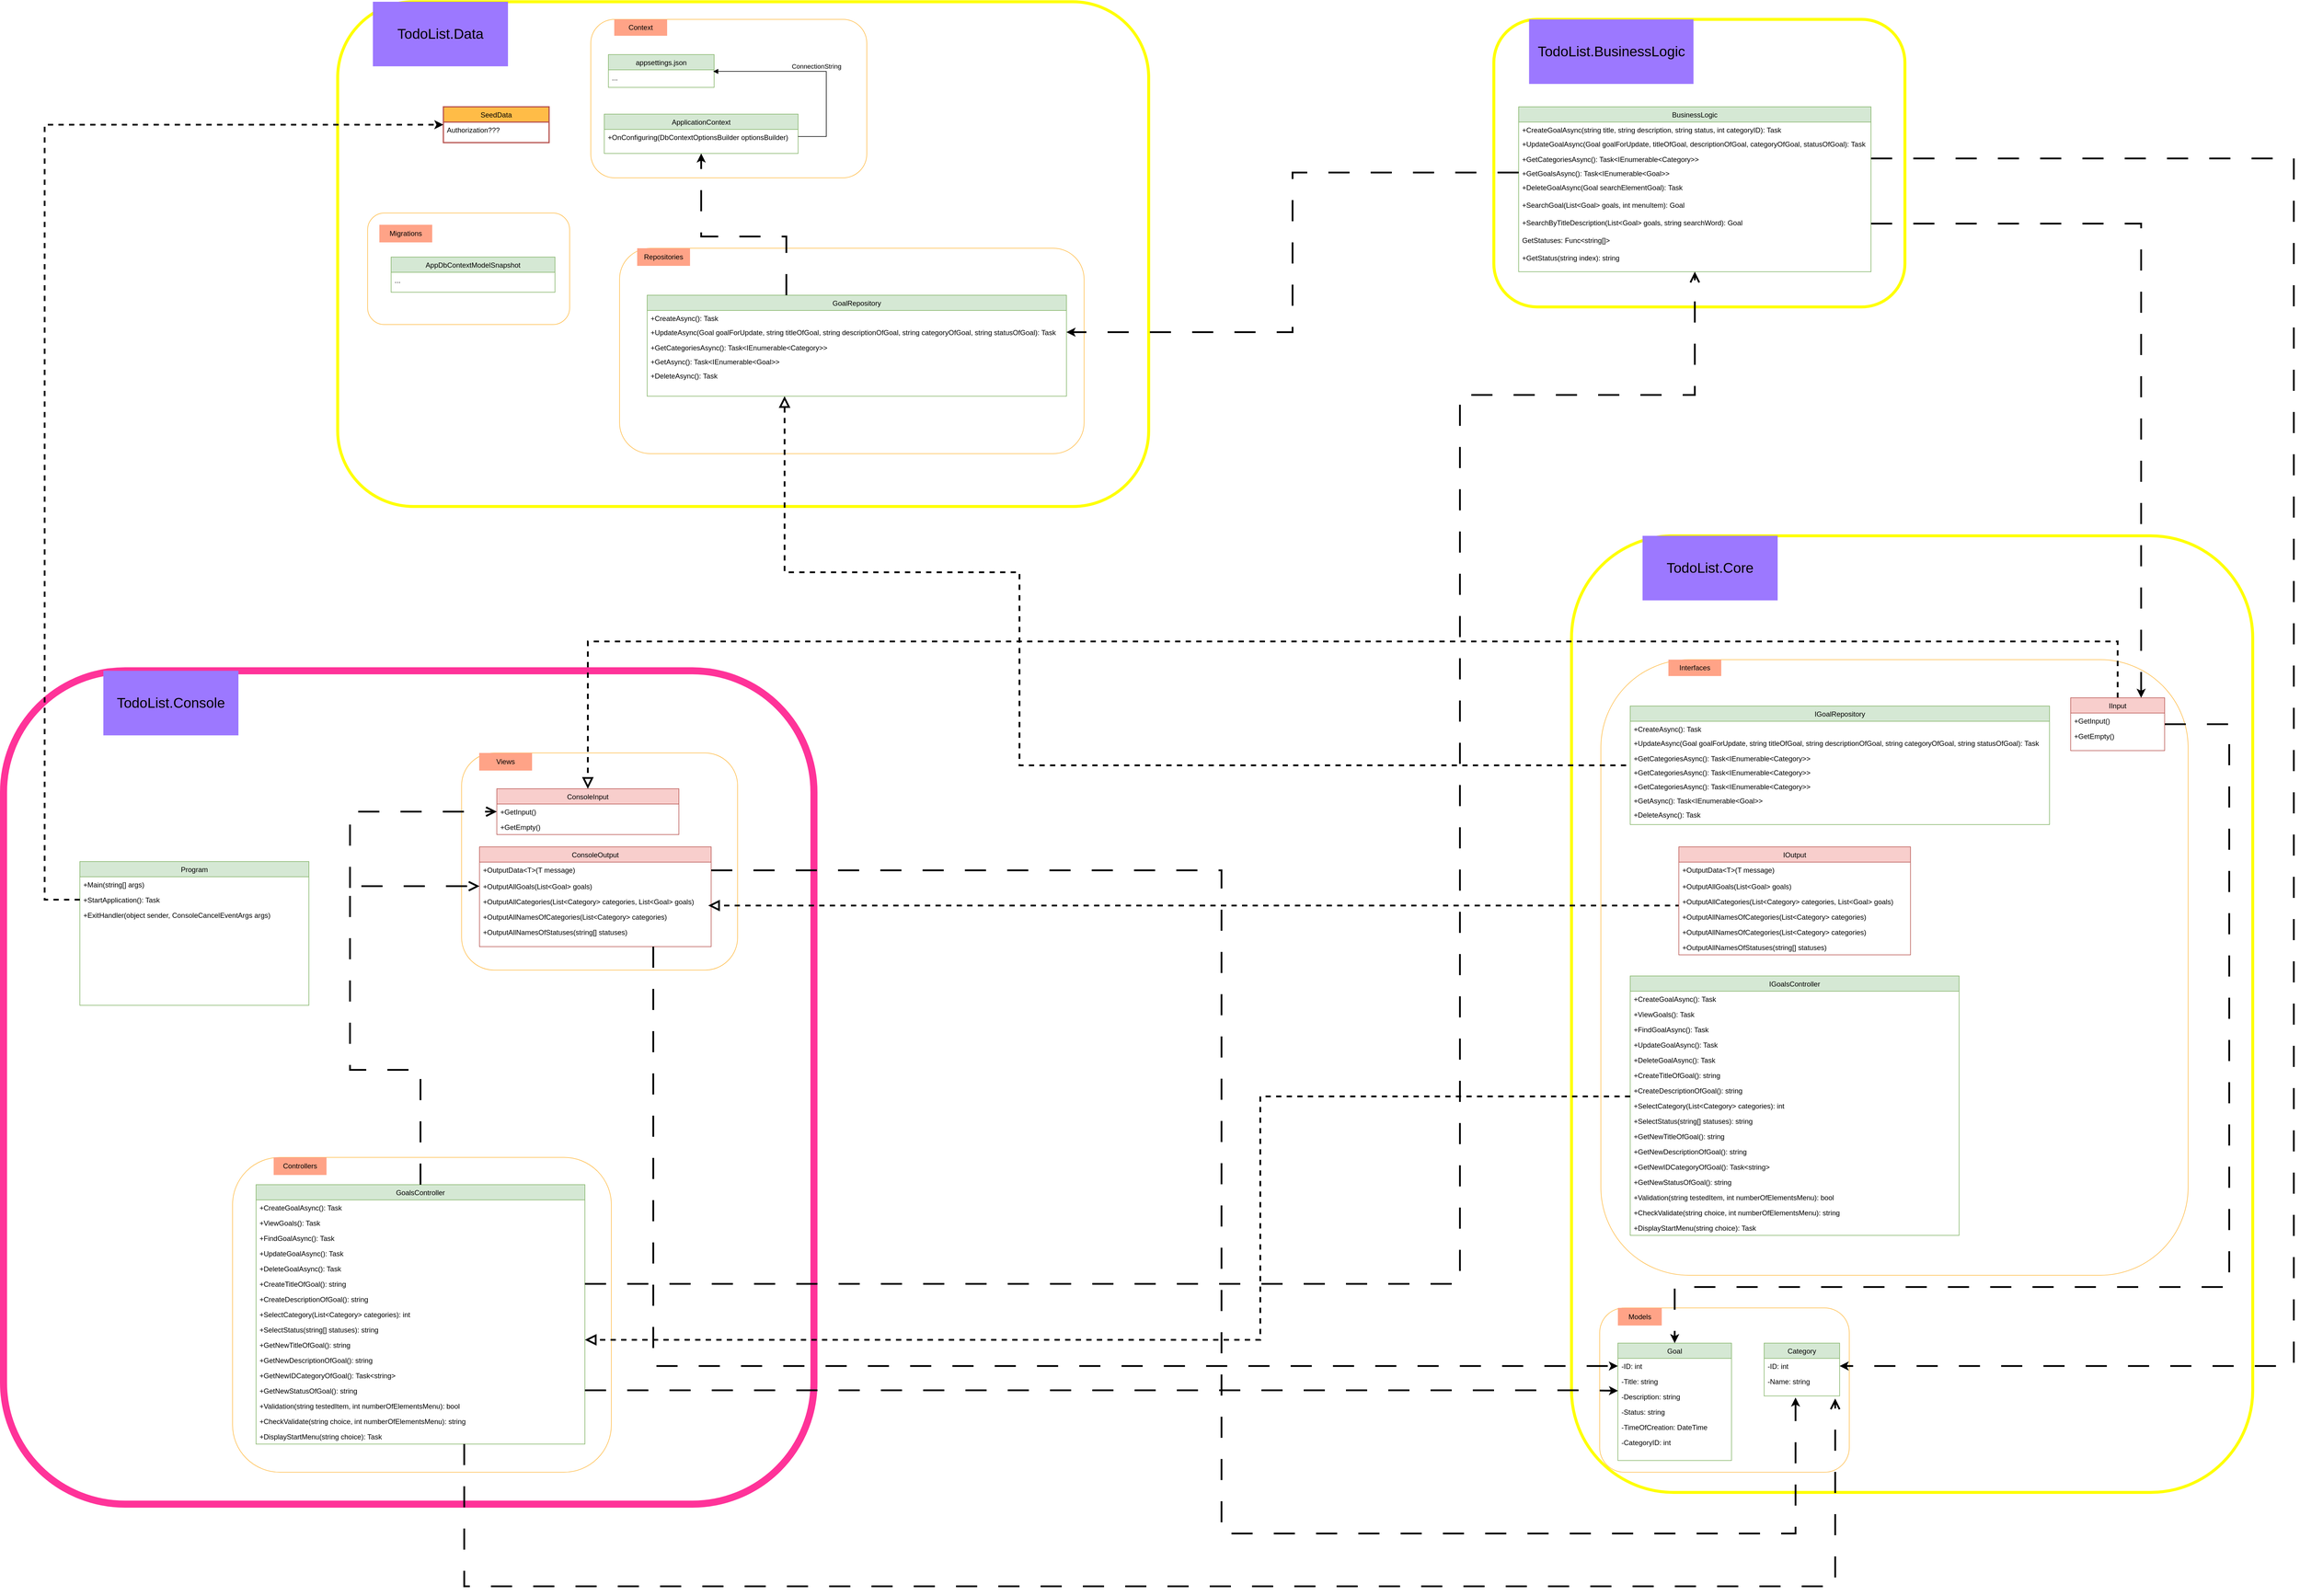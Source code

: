 <mxfile version="23.1.4" type="google">
  <diagram id="C5RBs43oDa-KdzZeNtuy" name="Page-1">
    <mxGraphModel grid="1" page="1" gridSize="10" guides="1" tooltips="1" connect="1" arrows="1" fold="1" pageScale="1" pageWidth="827" pageHeight="1169" math="0" shadow="0">
      <root>
        <mxCell id="WIyWlLk6GJQsqaUBKTNV-0" />
        <mxCell id="WIyWlLk6GJQsqaUBKTNV-1" parent="WIyWlLk6GJQsqaUBKTNV-0" />
        <mxCell id="hXQwiQcSUxJ3cFUF91DS-53" value="" style="rounded=1;whiteSpace=wrap;html=1;strokeColor=#FF3399;strokeWidth=12;" vertex="1" parent="WIyWlLk6GJQsqaUBKTNV-1">
          <mxGeometry x="-650" y="130" width="1380" height="1420" as="geometry" />
        </mxCell>
        <mxCell id="hXQwiQcSUxJ3cFUF91DS-29" value="" style="rounded=1;whiteSpace=wrap;html=1;strokeColor=#FFBC47;" vertex="1" parent="WIyWlLk6GJQsqaUBKTNV-1">
          <mxGeometry x="-260" y="959.11" width="645" height="536.5" as="geometry" />
        </mxCell>
        <mxCell id="hXQwiQcSUxJ3cFUF91DS-27" value="" style="rounded=1;whiteSpace=wrap;html=1;strokeColor=#FFBC47;" vertex="1" parent="WIyWlLk6GJQsqaUBKTNV-1">
          <mxGeometry x="130" y="270" width="470" height="370" as="geometry" />
        </mxCell>
        <mxCell id="zkfFHV4jXpPFQw0GAbJ--13" value="GoalsController" style="swimlane;fontStyle=0;align=center;verticalAlign=top;childLayout=stackLayout;horizontal=1;startSize=26;horizontalStack=0;resizeParent=1;resizeLast=0;collapsible=1;marginBottom=0;rounded=0;shadow=0;strokeWidth=1;fillColor=#d5e8d4;strokeColor=#82b366;" vertex="1" parent="WIyWlLk6GJQsqaUBKTNV-1">
          <mxGeometry x="-220" y="1005.61" width="560" height="442" as="geometry">
            <mxRectangle x="-20" y="490" width="170" height="26" as="alternateBounds" />
          </mxGeometry>
        </mxCell>
        <mxCell id="sct1uve1HJRuFLehZDOZ-80" value="+CreateGoalAsync(): Task" style="text;align=left;verticalAlign=top;spacingLeft=4;spacingRight=4;overflow=hidden;rotatable=0;points=[[0,0.5],[1,0.5]];portConstraint=eastwest;rounded=0;shadow=0;html=0;" vertex="1" parent="zkfFHV4jXpPFQw0GAbJ--13">
          <mxGeometry y="26" width="560" height="26" as="geometry" />
        </mxCell>
        <mxCell id="sct1uve1HJRuFLehZDOZ-81" value="+ViewGoals(): Task" style="text;align=left;verticalAlign=top;spacingLeft=4;spacingRight=4;overflow=hidden;rotatable=0;points=[[0,0.5],[1,0.5]];portConstraint=eastwest;rounded=0;shadow=0;html=0;" vertex="1" parent="zkfFHV4jXpPFQw0GAbJ--13">
          <mxGeometry y="52" width="560" height="26" as="geometry" />
        </mxCell>
        <mxCell id="sct1uve1HJRuFLehZDOZ-82" value="+FindGoalAsync(): Task" style="text;align=left;verticalAlign=top;spacingLeft=4;spacingRight=4;overflow=hidden;rotatable=0;points=[[0,0.5],[1,0.5]];portConstraint=eastwest;rounded=0;shadow=0;html=0;" vertex="1" parent="zkfFHV4jXpPFQw0GAbJ--13">
          <mxGeometry y="78" width="560" height="26" as="geometry" />
        </mxCell>
        <mxCell id="sct1uve1HJRuFLehZDOZ-83" value="+UpdateGoalAsync(): Task" style="text;align=left;verticalAlign=top;spacingLeft=4;spacingRight=4;overflow=hidden;rotatable=0;points=[[0,0.5],[1,0.5]];portConstraint=eastwest;rounded=0;shadow=0;html=0;" vertex="1" parent="zkfFHV4jXpPFQw0GAbJ--13">
          <mxGeometry y="104" width="560" height="26" as="geometry" />
        </mxCell>
        <mxCell id="sct1uve1HJRuFLehZDOZ-84" value="+DeleteGoalAsync(): Task" style="text;align=left;verticalAlign=top;spacingLeft=4;spacingRight=4;overflow=hidden;rotatable=0;points=[[0,0.5],[1,0.5]];portConstraint=eastwest;rounded=0;shadow=0;html=0;" vertex="1" parent="zkfFHV4jXpPFQw0GAbJ--13">
          <mxGeometry y="130" width="560" height="26" as="geometry" />
        </mxCell>
        <mxCell id="jbKwXzCT2rmH-Pa9VU5k-27" value="+CreateTitleOfGoal(): string" style="text;align=left;verticalAlign=top;spacingLeft=4;spacingRight=4;overflow=hidden;rotatable=0;points=[[0,0.5],[1,0.5]];portConstraint=eastwest;rounded=0;shadow=0;html=0;" vertex="1" parent="zkfFHV4jXpPFQw0GAbJ--13">
          <mxGeometry y="156" width="560" height="26" as="geometry" />
        </mxCell>
        <mxCell id="jbKwXzCT2rmH-Pa9VU5k-28" value="+CreateDescriptionOfGoal(): string&#xa;" style="text;align=left;verticalAlign=top;spacingLeft=4;spacingRight=4;overflow=hidden;rotatable=0;points=[[0,0.5],[1,0.5]];portConstraint=eastwest;rounded=0;shadow=0;html=0;" vertex="1" parent="zkfFHV4jXpPFQw0GAbJ--13">
          <mxGeometry y="182" width="560" height="26" as="geometry" />
        </mxCell>
        <mxCell id="jbKwXzCT2rmH-Pa9VU5k-29" value="+SelectCategory(List&lt;Category&gt; categories): int&#xa;" style="text;align=left;verticalAlign=top;spacingLeft=4;spacingRight=4;overflow=hidden;rotatable=0;points=[[0,0.5],[1,0.5]];portConstraint=eastwest;rounded=0;shadow=0;html=0;" vertex="1" parent="zkfFHV4jXpPFQw0GAbJ--13">
          <mxGeometry y="208" width="560" height="26" as="geometry" />
        </mxCell>
        <mxCell id="jbKwXzCT2rmH-Pa9VU5k-31" value="+SelectStatus(string[] statuses): string&#xa;" style="text;align=left;verticalAlign=top;spacingLeft=4;spacingRight=4;overflow=hidden;rotatable=0;points=[[0,0.5],[1,0.5]];portConstraint=eastwest;rounded=0;shadow=0;html=0;" vertex="1" parent="zkfFHV4jXpPFQw0GAbJ--13">
          <mxGeometry y="234" width="560" height="26" as="geometry" />
        </mxCell>
        <mxCell id="jbKwXzCT2rmH-Pa9VU5k-33" value="+GetNewTitleOfGoal(): string&#xa;" style="text;align=left;verticalAlign=top;spacingLeft=4;spacingRight=4;overflow=hidden;rotatable=0;points=[[0,0.5],[1,0.5]];portConstraint=eastwest;rounded=0;shadow=0;html=0;" vertex="1" parent="zkfFHV4jXpPFQw0GAbJ--13">
          <mxGeometry y="260" width="560" height="26" as="geometry" />
        </mxCell>
        <mxCell id="jbKwXzCT2rmH-Pa9VU5k-34" value="+GetNewDescriptionOfGoal(): string&#xa;" style="text;align=left;verticalAlign=top;spacingLeft=4;spacingRight=4;overflow=hidden;rotatable=0;points=[[0,0.5],[1,0.5]];portConstraint=eastwest;rounded=0;shadow=0;html=0;" vertex="1" parent="zkfFHV4jXpPFQw0GAbJ--13">
          <mxGeometry y="286" width="560" height="26" as="geometry" />
        </mxCell>
        <mxCell id="jbKwXzCT2rmH-Pa9VU5k-35" value="+GetNewIDCategoryOfGoal(): Task&lt;string&gt;&#xa;" style="text;align=left;verticalAlign=top;spacingLeft=4;spacingRight=4;overflow=hidden;rotatable=0;points=[[0,0.5],[1,0.5]];portConstraint=eastwest;rounded=0;shadow=0;html=0;" vertex="1" parent="zkfFHV4jXpPFQw0GAbJ--13">
          <mxGeometry y="312" width="560" height="26" as="geometry" />
        </mxCell>
        <mxCell id="jbKwXzCT2rmH-Pa9VU5k-36" value="+GetNewStatusOfGoal(): string&#xa;" style="text;align=left;verticalAlign=top;spacingLeft=4;spacingRight=4;overflow=hidden;rotatable=0;points=[[0,0.5],[1,0.5]];portConstraint=eastwest;rounded=0;shadow=0;html=0;" vertex="1" parent="zkfFHV4jXpPFQw0GAbJ--13">
          <mxGeometry y="338" width="560" height="26" as="geometry" />
        </mxCell>
        <mxCell id="sct1uve1HJRuFLehZDOZ-85" value="+Validation(string testedItem, int numberOfElementsMenu): bool&#xa;" style="text;align=left;verticalAlign=top;spacingLeft=4;spacingRight=4;overflow=hidden;rotatable=0;points=[[0,0.5],[1,0.5]];portConstraint=eastwest;rounded=0;shadow=0;html=0;" vertex="1" parent="zkfFHV4jXpPFQw0GAbJ--13">
          <mxGeometry y="364" width="560" height="26" as="geometry" />
        </mxCell>
        <mxCell id="jbKwXzCT2rmH-Pa9VU5k-38" value="+CheckValidate(string choice, int numberOfElementsMenu): string&#xa;" style="text;align=left;verticalAlign=top;spacingLeft=4;spacingRight=4;overflow=hidden;rotatable=0;points=[[0,0.5],[1,0.5]];portConstraint=eastwest;rounded=0;shadow=0;html=0;" vertex="1" parent="zkfFHV4jXpPFQw0GAbJ--13">
          <mxGeometry y="390" width="560" height="26" as="geometry" />
        </mxCell>
        <mxCell id="jbKwXzCT2rmH-Pa9VU5k-39" value="+DisplayStartMenu(string choice): Task&#xa;" style="text;align=left;verticalAlign=top;spacingLeft=4;spacingRight=4;overflow=hidden;rotatable=0;points=[[0,0.5],[1,0.5]];portConstraint=eastwest;rounded=0;shadow=0;html=0;" vertex="1" parent="zkfFHV4jXpPFQw0GAbJ--13">
          <mxGeometry y="416" width="560" height="26" as="geometry" />
        </mxCell>
        <mxCell id="hXQwiQcSUxJ3cFUF91DS-8" value="ConsoleOutput" style="swimlane;fontStyle=0;align=center;verticalAlign=top;childLayout=stackLayout;horizontal=1;startSize=26;horizontalStack=0;resizeParent=1;resizeLast=0;collapsible=1;marginBottom=0;rounded=0;shadow=0;strokeWidth=1;fillColor=#f8cecc;strokeColor=#b85450;" vertex="1" parent="WIyWlLk6GJQsqaUBKTNV-1">
          <mxGeometry x="160.5" y="430" width="394.5" height="170" as="geometry">
            <mxRectangle x="340" y="380" width="170" height="26" as="alternateBounds" />
          </mxGeometry>
        </mxCell>
        <mxCell id="hXQwiQcSUxJ3cFUF91DS-10" value="+OutputData&lt;T&gt;(T message)" style="text;align=left;verticalAlign=top;spacingLeft=4;spacingRight=4;overflow=hidden;rotatable=0;points=[[0,0.5],[1,0.5]];portConstraint=eastwest;rounded=0;shadow=0;html=0;" vertex="1" parent="hXQwiQcSUxJ3cFUF91DS-8">
          <mxGeometry y="26" width="394.5" height="28" as="geometry" />
        </mxCell>
        <mxCell id="hXQwiQcSUxJ3cFUF91DS-11" value="+OutputAllGoals(List&lt;Goal&gt; goals)" style="text;align=left;verticalAlign=top;spacingLeft=4;spacingRight=4;overflow=hidden;rotatable=0;points=[[0,0.5],[1,0.5]];portConstraint=eastwest;rounded=0;shadow=1;html=0;" vertex="1" parent="hXQwiQcSUxJ3cFUF91DS-8">
          <mxGeometry y="54" width="394.5" height="26" as="geometry" />
        </mxCell>
        <mxCell id="jbKwXzCT2rmH-Pa9VU5k-45" value="+OutputAllCategories(List&lt;Category&gt; categories, List&lt;Goal&gt; goals)" style="text;align=left;verticalAlign=top;spacingLeft=4;spacingRight=4;overflow=hidden;rotatable=0;points=[[0,0.5],[1,0.5]];portConstraint=eastwest;rounded=0;shadow=1;html=0;" vertex="1" parent="hXQwiQcSUxJ3cFUF91DS-8">
          <mxGeometry y="80" width="394.5" height="26" as="geometry" />
        </mxCell>
        <mxCell id="hXQwiQcSUxJ3cFUF91DS-118" value="+OutputAllNamesOfCategories(List&lt;Category&gt; categories)" style="text;align=left;verticalAlign=top;spacingLeft=4;spacingRight=4;overflow=hidden;rotatable=0;points=[[0,0.5],[1,0.5]];portConstraint=eastwest;rounded=0;shadow=1;html=0;" vertex="1" parent="hXQwiQcSUxJ3cFUF91DS-8">
          <mxGeometry y="106" width="394.5" height="26" as="geometry" />
        </mxCell>
        <mxCell id="jbKwXzCT2rmH-Pa9VU5k-52" value="+OutputAllNamesOfStatuses(string[] statuses)" style="text;align=left;verticalAlign=top;spacingLeft=4;spacingRight=4;overflow=hidden;rotatable=0;points=[[0,0.5],[1,0.5]];portConstraint=eastwest;rounded=0;shadow=1;html=0;" vertex="1" parent="hXQwiQcSUxJ3cFUF91DS-8">
          <mxGeometry y="132" width="394.5" height="26" as="geometry" />
        </mxCell>
        <mxCell id="hXQwiQcSUxJ3cFUF91DS-31" value="Controllers" style="text;html=1;strokeColor=none;fillColor=#FFA387;align=center;verticalAlign=middle;whiteSpace=wrap;rounded=0;" vertex="1" parent="WIyWlLk6GJQsqaUBKTNV-1">
          <mxGeometry x="-190" y="959.11" width="90" height="30" as="geometry" />
        </mxCell>
        <mxCell id="hXQwiQcSUxJ3cFUF91DS-32" value="Views" style="text;html=1;strokeColor=none;fillColor=#FFA387;align=center;verticalAlign=middle;whiteSpace=wrap;rounded=0;" vertex="1" parent="WIyWlLk6GJQsqaUBKTNV-1">
          <mxGeometry x="160" y="270" width="90" height="30" as="geometry" />
        </mxCell>
        <mxCell id="hXQwiQcSUxJ3cFUF91DS-40" value="" style="rounded=1;whiteSpace=wrap;html=1;strokeColor=#FFFF00;strokeWidth=5;" vertex="1" parent="WIyWlLk6GJQsqaUBKTNV-1">
          <mxGeometry x="-81" y="-1010" width="1381" height="860" as="geometry" />
        </mxCell>
        <mxCell id="hXQwiQcSUxJ3cFUF91DS-46" value="&lt;font style=&quot;font-size: 24px;&quot;&gt;TodoList.Data&lt;/font&gt;" style="text;html=1;strokeColor=none;fillColor=#9C78FF;align=center;verticalAlign=middle;whiteSpace=wrap;rounded=0;" vertex="1" parent="WIyWlLk6GJQsqaUBKTNV-1">
          <mxGeometry x="-21" y="-1010" width="230" height="110" as="geometry" />
        </mxCell>
        <mxCell id="hXQwiQcSUxJ3cFUF91DS-47" value="" style="rounded=1;whiteSpace=wrap;html=1;strokeColor=#FFBC47;" vertex="1" parent="WIyWlLk6GJQsqaUBKTNV-1">
          <mxGeometry x="-30" y="-650" width="344" height="190" as="geometry" />
        </mxCell>
        <mxCell id="hXQwiQcSUxJ3cFUF91DS-41" value="AppDbContextModelSnapshot" style="swimlane;fontStyle=0;align=center;verticalAlign=top;childLayout=stackLayout;horizontal=1;startSize=26;horizontalStack=0;resizeParent=1;resizeLast=0;collapsible=1;marginBottom=0;rounded=0;shadow=0;strokeWidth=1;fillColor=#d5e8d4;strokeColor=#82b366;" vertex="1" parent="WIyWlLk6GJQsqaUBKTNV-1">
          <mxGeometry x="10" y="-575" width="279" height="60" as="geometry">
            <mxRectangle x="71" y="825" width="160" height="26" as="alternateBounds" />
          </mxGeometry>
        </mxCell>
        <mxCell id="hXQwiQcSUxJ3cFUF91DS-42" value="..." style="text;align=left;verticalAlign=top;spacingLeft=4;spacingRight=4;overflow=hidden;rotatable=0;points=[[0,0.5],[1,0.5]];portConstraint=eastwest;" vertex="1" parent="hXQwiQcSUxJ3cFUF91DS-41">
          <mxGeometry y="26" width="279" height="26" as="geometry" />
        </mxCell>
        <mxCell id="hXQwiQcSUxJ3cFUF91DS-48" value="Migrations" style="text;html=1;strokeColor=none;fillColor=#FFA387;align=center;verticalAlign=middle;whiteSpace=wrap;rounded=0;" vertex="1" parent="WIyWlLk6GJQsqaUBKTNV-1">
          <mxGeometry x="-10" y="-630" width="90" height="30" as="geometry" />
        </mxCell>
        <mxCell id="hXQwiQcSUxJ3cFUF91DS-49" value="SeedData" style="swimlane;fontStyle=0;align=center;verticalAlign=top;childLayout=stackLayout;horizontal=1;startSize=26;horizontalStack=0;resizeParent=1;resizeLast=0;collapsible=1;marginBottom=0;rounded=0;shadow=0;strokeWidth=2;fillColor=#FFBC47;strokeColor=#b85450;gradientColor=none;" vertex="1" parent="WIyWlLk6GJQsqaUBKTNV-1">
          <mxGeometry x="99" y="-831" width="180" height="61" as="geometry">
            <mxRectangle x="340" y="380" width="170" height="26" as="alternateBounds" />
          </mxGeometry>
        </mxCell>
        <mxCell id="hXQwiQcSUxJ3cFUF91DS-50" value="Authorization???" style="text;align=left;verticalAlign=top;spacingLeft=4;spacingRight=4;overflow=hidden;rotatable=0;points=[[0,0.5],[1,0.5]];portConstraint=eastwest;rounded=0;shadow=0;html=0;" vertex="1" parent="hXQwiQcSUxJ3cFUF91DS-49">
          <mxGeometry y="26" width="180" height="26" as="geometry" />
        </mxCell>
        <mxCell id="hXQwiQcSUxJ3cFUF91DS-54" value="&lt;font style=&quot;font-size: 24px;&quot;&gt;TodoList.Console&lt;/font&gt;" style="text;html=1;strokeColor=none;fillColor=#9C78FF;align=center;verticalAlign=middle;whiteSpace=wrap;rounded=0;" vertex="1" parent="WIyWlLk6GJQsqaUBKTNV-1">
          <mxGeometry x="-480" y="130" width="230" height="110" as="geometry" />
        </mxCell>
        <mxCell id="hXQwiQcSUxJ3cFUF91DS-80" value="" style="rounded=1;whiteSpace=wrap;html=1;strokeColor=#FFFF00;arcSize=15;strokeWidth=5;" vertex="1" parent="WIyWlLk6GJQsqaUBKTNV-1">
          <mxGeometry x="2020" y="-100" width="1160" height="1630" as="geometry" />
        </mxCell>
        <mxCell id="hXQwiQcSUxJ3cFUF91DS-81" value="&lt;font style=&quot;font-size: 24px;&quot;&gt;TodoList.Core&lt;/font&gt;" style="text;html=1;strokeColor=none;fillColor=#9C78FF;align=center;verticalAlign=middle;whiteSpace=wrap;rounded=0;" vertex="1" parent="WIyWlLk6GJQsqaUBKTNV-1">
          <mxGeometry x="2141" y="-100" width="230" height="110" as="geometry" />
        </mxCell>
        <mxCell id="hXQwiQcSUxJ3cFUF91DS-91" value="" style="rounded=1;whiteSpace=wrap;html=1;strokeColor=#FFBC47;" vertex="1" parent="WIyWlLk6GJQsqaUBKTNV-1">
          <mxGeometry x="2070" y="111" width="1000" height="1049" as="geometry" />
        </mxCell>
        <mxCell id="hXQwiQcSUxJ3cFUF91DS-96" value="Interfaces" style="text;html=1;strokeColor=none;fillColor=#FFA387;align=center;verticalAlign=middle;whiteSpace=wrap;rounded=0;" vertex="1" parent="WIyWlLk6GJQsqaUBKTNV-1">
          <mxGeometry x="2185" y="111.0" width="90" height="27.931" as="geometry" />
        </mxCell>
        <mxCell id="HrX0P04udZwpQ9gfA-eF-7" value="ConsoleInput" style="swimlane;fontStyle=0;align=center;verticalAlign=top;childLayout=stackLayout;horizontal=1;startSize=26;horizontalStack=0;resizeParent=1;resizeLast=0;collapsible=1;marginBottom=0;rounded=0;shadow=0;strokeWidth=1;fillColor=#f8cecc;strokeColor=#b85450;" vertex="1" parent="WIyWlLk6GJQsqaUBKTNV-1">
          <mxGeometry x="190" y="331" width="310" height="78" as="geometry">
            <mxRectangle x="340" y="380" width="170" height="26" as="alternateBounds" />
          </mxGeometry>
        </mxCell>
        <mxCell id="HrX0P04udZwpQ9gfA-eF-8" value="+GetInput()" style="text;align=left;verticalAlign=top;spacingLeft=4;spacingRight=4;overflow=hidden;rotatable=0;points=[[0,0.5],[1,0.5]];portConstraint=eastwest;rounded=0;shadow=0;html=0;" vertex="1" parent="HrX0P04udZwpQ9gfA-eF-7">
          <mxGeometry y="26" width="310" height="26" as="geometry" />
        </mxCell>
        <mxCell id="jbKwXzCT2rmH-Pa9VU5k-44" value="+GetEmpty()" style="text;align=left;verticalAlign=top;spacingLeft=4;spacingRight=4;overflow=hidden;rotatable=0;points=[[0,0.5],[1,0.5]];portConstraint=eastwest;rounded=0;shadow=0;html=0;" vertex="1" parent="HrX0P04udZwpQ9gfA-eF-7">
          <mxGeometry y="52" width="310" height="26" as="geometry" />
        </mxCell>
        <mxCell id="K3aDrD4iJfILnuKF-hwt-98" value="" style="endArrow=block;dashed=1;endFill=0;endSize=12;html=1;rounded=0;edgeStyle=orthogonalEdgeStyle;strokeWidth=3;" edge="1" parent="WIyWlLk6GJQsqaUBKTNV-1">
          <mxGeometry width="160" relative="1" as="geometry">
            <mxPoint x="2200" y="530" as="sourcePoint" />
            <mxPoint x="550" y="530" as="targetPoint" />
            <Array as="points">
              <mxPoint x="2203" y="530" />
            </Array>
          </mxGeometry>
        </mxCell>
        <mxCell id="HrWGBTnFhJBNpGb0SPyx-3" value="" style="endArrow=open;endSize=12;dashed=1;html=1;rounded=0;entryX=0;entryY=0.5;entryDx=0;entryDy=0;edgeStyle=orthogonalEdgeStyle;strokeWidth=3;exitX=0.5;exitY=0;exitDx=0;exitDy=0;dashPattern=12 12;" edge="1" parent="WIyWlLk6GJQsqaUBKTNV-1" source="zkfFHV4jXpPFQw0GAbJ--13" target="hXQwiQcSUxJ3cFUF91DS-11">
          <mxGeometry width="160" relative="1" as="geometry">
            <mxPoint x="50" y="1056" as="sourcePoint" />
            <mxPoint x="140" y="860" as="targetPoint" />
            <Array as="points">
              <mxPoint x="60" y="810" />
              <mxPoint x="-60" y="810" />
              <mxPoint x="-60" y="497" />
            </Array>
          </mxGeometry>
        </mxCell>
        <mxCell id="HrWGBTnFhJBNpGb0SPyx-4" value="" style="endArrow=open;endSize=12;dashed=1;html=1;rounded=0;entryX=0;entryY=0.5;entryDx=0;entryDy=0;edgeStyle=orthogonalEdgeStyle;strokeWidth=3;dashPattern=12 12;" edge="1" parent="WIyWlLk6GJQsqaUBKTNV-1" target="HrX0P04udZwpQ9gfA-eF-8">
          <mxGeometry width="160" relative="1" as="geometry">
            <mxPoint x="-60" y="500" as="sourcePoint" />
            <mxPoint x="60" y="930" as="targetPoint" />
            <Array as="points">
              <mxPoint x="-60" y="370" />
            </Array>
          </mxGeometry>
        </mxCell>
        <mxCell id="HrWGBTnFhJBNpGb0SPyx-8" value="Program" style="swimlane;fontStyle=0;align=center;verticalAlign=top;childLayout=stackLayout;horizontal=1;startSize=26;horizontalStack=0;resizeParent=1;resizeLast=0;collapsible=1;marginBottom=0;rounded=0;shadow=0;strokeWidth=1;fillColor=#d5e8d4;strokeColor=#82b366;" vertex="1" parent="WIyWlLk6GJQsqaUBKTNV-1">
          <mxGeometry x="-520" y="455" width="390" height="245" as="geometry">
            <mxRectangle x="130" y="380" width="160" height="26" as="alternateBounds" />
          </mxGeometry>
        </mxCell>
        <mxCell id="HrWGBTnFhJBNpGb0SPyx-9" value="+Main(string[] args)" style="text;align=left;verticalAlign=top;spacingLeft=4;spacingRight=4;overflow=hidden;rotatable=0;points=[[0,0.5],[1,0.5]];portConstraint=eastwest;" vertex="1" parent="HrWGBTnFhJBNpGb0SPyx-8">
          <mxGeometry y="26" width="390" height="26" as="geometry" />
        </mxCell>
        <mxCell id="sct1uve1HJRuFLehZDOZ-113" value="+StartApplication(): Task" style="text;align=left;verticalAlign=top;spacingLeft=4;spacingRight=4;overflow=hidden;rotatable=0;points=[[0,0.5],[1,0.5]];portConstraint=eastwest;" vertex="1" parent="HrWGBTnFhJBNpGb0SPyx-8">
          <mxGeometry y="52" width="390" height="26" as="geometry" />
        </mxCell>
        <mxCell id="sct1uve1HJRuFLehZDOZ-114" value="+ExitHandler(object sender, ConsoleCancelEventArgs args)" style="text;align=left;verticalAlign=top;spacingLeft=4;spacingRight=4;overflow=hidden;rotatable=0;points=[[0,0.5],[1,0.5]];portConstraint=eastwest;" vertex="1" parent="HrWGBTnFhJBNpGb0SPyx-8">
          <mxGeometry y="78" width="390" height="26" as="geometry" />
        </mxCell>
        <mxCell id="HrWGBTnFhJBNpGb0SPyx-14" style="edgeStyle=orthogonalEdgeStyle;rounded=0;orthogonalLoop=1;jettySize=auto;html=1;exitX=0;exitY=0.5;exitDx=0;exitDy=0;entryX=0;entryY=0.5;entryDx=0;entryDy=0;strokeWidth=3;dashed=1;" edge="1" parent="WIyWlLk6GJQsqaUBKTNV-1" target="hXQwiQcSUxJ3cFUF91DS-49">
          <mxGeometry relative="1" as="geometry">
            <Array as="points">
              <mxPoint x="-580" y="-800" />
            </Array>
            <mxPoint x="-520" y="520" as="sourcePoint" />
          </mxGeometry>
        </mxCell>
        <mxCell id="HrWGBTnFhJBNpGb0SPyx-68" value="" style="rounded=1;whiteSpace=wrap;html=1;strokeColor=#FFBC47;" vertex="1" parent="WIyWlLk6GJQsqaUBKTNV-1">
          <mxGeometry x="399" y="-590" width="791" height="350" as="geometry" />
        </mxCell>
        <mxCell id="HrWGBTnFhJBNpGb0SPyx-69" value="Repositories" style="text;html=1;strokeColor=none;fillColor=#FFA387;align=center;verticalAlign=middle;whiteSpace=wrap;rounded=0;" vertex="1" parent="WIyWlLk6GJQsqaUBKTNV-1">
          <mxGeometry x="429" y="-590" width="90" height="30" as="geometry" />
        </mxCell>
        <mxCell id="sct1uve1HJRuFLehZDOZ-13" value="" style="rounded=1;whiteSpace=wrap;html=1;strokeColor=#FFFF00;strokeWidth=5;" vertex="1" parent="WIyWlLk6GJQsqaUBKTNV-1">
          <mxGeometry x="1887.73" y="-980" width="700" height="490" as="geometry" />
        </mxCell>
        <mxCell id="sct1uve1HJRuFLehZDOZ-14" value="&lt;font style=&quot;font-size: 24px;&quot;&gt;TodoList.BusinessLogic&lt;/font&gt;" style="text;html=1;strokeColor=none;fillColor=#9C78FF;align=center;verticalAlign=middle;whiteSpace=wrap;rounded=0;" vertex="1" parent="WIyWlLk6GJQsqaUBKTNV-1">
          <mxGeometry x="1947.73" y="-980" width="280" height="110" as="geometry" />
        </mxCell>
        <mxCell id="K3aDrD4iJfILnuKF-hwt-94" value="" style="endArrow=block;dashed=1;endFill=0;endSize=12;html=1;rounded=0;exitX=0;exitY=0.5;exitDx=0;exitDy=0;edgeStyle=orthogonalEdgeStyle;strokeWidth=3;" edge="1" parent="WIyWlLk6GJQsqaUBKTNV-1">
          <mxGeometry width="160" relative="1" as="geometry">
            <mxPoint x="2113" y="291.14" as="sourcePoint" />
            <mxPoint x="680" y="-337.86" as="targetPoint" />
            <Array as="points">
              <mxPoint x="1080" y="291.14" />
              <mxPoint x="1080" y="-37.86" />
              <mxPoint x="680" y="-37.86" />
            </Array>
          </mxGeometry>
        </mxCell>
        <mxCell id="sct1uve1HJRuFLehZDOZ-55" value="BusinessLogic" style="swimlane;fontStyle=0;align=center;verticalAlign=top;childLayout=stackLayout;horizontal=1;startSize=26;horizontalStack=0;resizeParent=1;resizeLast=0;collapsible=1;marginBottom=0;rounded=0;shadow=0;strokeWidth=1;fillColor=#d5e8d4;strokeColor=#82b366;" vertex="1" parent="WIyWlLk6GJQsqaUBKTNV-1">
          <mxGeometry x="1930" y="-831" width="600" height="281" as="geometry">
            <mxRectangle x="130" y="380" width="160" height="26" as="alternateBounds" />
          </mxGeometry>
        </mxCell>
        <mxCell id="sct1uve1HJRuFLehZDOZ-56" value="+CreateGoalAsync(string title, string description, string status, int categoryID): Task" style="text;align=left;verticalAlign=top;spacingLeft=4;spacingRight=4;overflow=hidden;rotatable=0;points=[[0,0.5],[1,0.5]];portConstraint=eastwest;" vertex="1" parent="sct1uve1HJRuFLehZDOZ-55">
          <mxGeometry y="26" width="600" height="24" as="geometry" />
        </mxCell>
        <mxCell id="sct1uve1HJRuFLehZDOZ-57" value="+UpdateGoalAsync(Goal goalForUpdate, titleOfGoal, descriptionOfGoal, categoryOfGoal, statusOfGoal): Task" style="text;align=left;verticalAlign=top;spacingLeft=4;spacingRight=4;overflow=hidden;rotatable=0;points=[[0,0.5],[1,0.5]];portConstraint=eastwest;rounded=0;shadow=0;html=0;" vertex="1" parent="sct1uve1HJRuFLehZDOZ-55">
          <mxGeometry y="50" width="600" height="26" as="geometry" />
        </mxCell>
        <mxCell id="sct1uve1HJRuFLehZDOZ-58" value="+GetCategoriesAsync(): Task&lt;IEnumerable&lt;Category&gt;&gt;" style="text;align=left;verticalAlign=top;spacingLeft=4;spacingRight=4;overflow=hidden;rotatable=0;points=[[0,0.5],[1,0.5]];portConstraint=eastwest;" vertex="1" parent="sct1uve1HJRuFLehZDOZ-55">
          <mxGeometry y="76" width="600" height="24" as="geometry" />
        </mxCell>
        <mxCell id="sct1uve1HJRuFLehZDOZ-59" value="+GetGoalsAsync(): Task&lt;IEnumerable&lt;Goal&gt;&gt;" style="text;align=left;verticalAlign=top;spacingLeft=4;spacingRight=4;overflow=hidden;rotatable=0;points=[[0,0.5],[1,0.5]];portConstraint=eastwest;" vertex="1" parent="sct1uve1HJRuFLehZDOZ-55">
          <mxGeometry y="100" width="600" height="24" as="geometry" />
        </mxCell>
        <mxCell id="sct1uve1HJRuFLehZDOZ-60" value="+DeleteGoalAsync(Goal searchElementGoal): Task" style="text;align=left;verticalAlign=top;spacingLeft=4;spacingRight=4;overflow=hidden;rotatable=0;points=[[0,0.5],[1,0.5]];portConstraint=eastwest;" vertex="1" parent="sct1uve1HJRuFLehZDOZ-55">
          <mxGeometry y="124" width="600" height="30" as="geometry" />
        </mxCell>
        <mxCell id="sct1uve1HJRuFLehZDOZ-103" value="+SearchGoal(List&lt;Goal&gt; goals, int menuItem): Goal" style="text;align=left;verticalAlign=top;spacingLeft=4;spacingRight=4;overflow=hidden;rotatable=0;points=[[0,0.5],[1,0.5]];portConstraint=eastwest;" vertex="1" parent="sct1uve1HJRuFLehZDOZ-55">
          <mxGeometry y="154" width="600" height="30" as="geometry" />
        </mxCell>
        <mxCell id="sct1uve1HJRuFLehZDOZ-104" value="+SearchByTitleDescription(List&lt;Goal&gt; goals, string searchWord): Goal" style="text;align=left;verticalAlign=top;spacingLeft=4;spacingRight=4;overflow=hidden;rotatable=0;points=[[0,0.5],[1,0.5]];portConstraint=eastwest;dashed=1;dashPattern=12 12;" vertex="1" parent="sct1uve1HJRuFLehZDOZ-55">
          <mxGeometry y="184" width="600" height="30" as="geometry" />
        </mxCell>
        <mxCell id="sct1uve1HJRuFLehZDOZ-105" value="GetStatuses: Func&lt;string[]&gt;" style="text;align=left;verticalAlign=top;spacingLeft=4;spacingRight=4;overflow=hidden;rotatable=0;points=[[0,0.5],[1,0.5]];portConstraint=eastwest;" vertex="1" parent="sct1uve1HJRuFLehZDOZ-55">
          <mxGeometry y="214" width="600" height="30" as="geometry" />
        </mxCell>
        <mxCell id="sct1uve1HJRuFLehZDOZ-106" value="+GetStatus(string index): string" style="text;align=left;verticalAlign=top;spacingLeft=4;spacingRight=4;overflow=hidden;rotatable=0;points=[[0,0.5],[1,0.5]];portConstraint=eastwest;" vertex="1" parent="sct1uve1HJRuFLehZDOZ-55">
          <mxGeometry y="244" width="600" height="30" as="geometry" />
        </mxCell>
        <mxCell id="sct1uve1HJRuFLehZDOZ-74" value="GoalRepository" style="swimlane;fontStyle=0;align=center;verticalAlign=top;childLayout=stackLayout;horizontal=1;startSize=26;horizontalStack=0;resizeParent=1;resizeLast=0;collapsible=1;marginBottom=0;rounded=0;shadow=0;strokeWidth=1;fillColor=#d5e8d4;strokeColor=#82b366;" vertex="1" parent="WIyWlLk6GJQsqaUBKTNV-1">
          <mxGeometry x="446" y="-510" width="714" height="172.14" as="geometry">
            <mxRectangle x="130" y="380" width="160" height="26" as="alternateBounds" />
          </mxGeometry>
        </mxCell>
        <mxCell id="sct1uve1HJRuFLehZDOZ-75" value="+CreateAsync(): Task" style="text;align=left;verticalAlign=top;spacingLeft=4;spacingRight=4;overflow=hidden;rotatable=0;points=[[0,0.5],[1,0.5]];portConstraint=eastwest;" vertex="1" parent="sct1uve1HJRuFLehZDOZ-74">
          <mxGeometry y="26" width="714" height="24" as="geometry" />
        </mxCell>
        <mxCell id="sct1uve1HJRuFLehZDOZ-76" value="+UpdateAsync(Goal goalForUpdate, string titleOfGoal, string descriptionOfGoal, string categoryOfGoal, string statusOfGoal): Task" style="text;align=left;verticalAlign=top;spacingLeft=4;spacingRight=4;overflow=hidden;rotatable=0;points=[[0,0.5],[1,0.5]];portConstraint=eastwest;rounded=0;shadow=0;html=0;" vertex="1" parent="sct1uve1HJRuFLehZDOZ-74">
          <mxGeometry y="50" width="714" height="26" as="geometry" />
        </mxCell>
        <mxCell id="sct1uve1HJRuFLehZDOZ-77" value="+GetCategoriesAsync(): Task&lt;IEnumerable&lt;Category&gt;&gt;" style="text;align=left;verticalAlign=top;spacingLeft=4;spacingRight=4;overflow=hidden;rotatable=0;points=[[0,0.5],[1,0.5]];portConstraint=eastwest;" vertex="1" parent="sct1uve1HJRuFLehZDOZ-74">
          <mxGeometry y="76" width="714" height="24" as="geometry" />
        </mxCell>
        <mxCell id="sct1uve1HJRuFLehZDOZ-78" value="+GetAsync(): Task&lt;IEnumerable&lt;Goal&gt;&gt;" style="text;align=left;verticalAlign=top;spacingLeft=4;spacingRight=4;overflow=hidden;rotatable=0;points=[[0,0.5],[1,0.5]];portConstraint=eastwest;" vertex="1" parent="sct1uve1HJRuFLehZDOZ-74">
          <mxGeometry y="100" width="714" height="24" as="geometry" />
        </mxCell>
        <mxCell id="sct1uve1HJRuFLehZDOZ-79" value="+DeleteAsync(): Task" style="text;align=left;verticalAlign=top;spacingLeft=4;spacingRight=4;overflow=hidden;rotatable=0;points=[[0,0.5],[1,0.5]];portConstraint=eastwest;" vertex="1" parent="sct1uve1HJRuFLehZDOZ-74">
          <mxGeometry y="124" width="714" height="30" as="geometry" />
        </mxCell>
        <mxCell id="sct1uve1HJRuFLehZDOZ-86" value="IGoalsController" style="swimlane;fontStyle=0;align=center;verticalAlign=top;childLayout=stackLayout;horizontal=1;startSize=26;horizontalStack=0;resizeParent=1;resizeLast=0;collapsible=1;marginBottom=0;rounded=0;shadow=0;strokeWidth=1;fillColor=#d5e8d4;strokeColor=#82b366;" vertex="1" parent="WIyWlLk6GJQsqaUBKTNV-1">
          <mxGeometry x="2120" y="650" width="560" height="442" as="geometry">
            <mxRectangle x="-20" y="490" width="170" height="26" as="alternateBounds" />
          </mxGeometry>
        </mxCell>
        <mxCell id="sct1uve1HJRuFLehZDOZ-87" value="+CreateGoalAsync(): Task" style="text;align=left;verticalAlign=top;spacingLeft=4;spacingRight=4;overflow=hidden;rotatable=0;points=[[0,0.5],[1,0.5]];portConstraint=eastwest;rounded=0;shadow=0;html=0;" vertex="1" parent="sct1uve1HJRuFLehZDOZ-86">
          <mxGeometry y="26" width="560" height="26" as="geometry" />
        </mxCell>
        <mxCell id="sct1uve1HJRuFLehZDOZ-88" value="+ViewGoals(): Task" style="text;align=left;verticalAlign=top;spacingLeft=4;spacingRight=4;overflow=hidden;rotatable=0;points=[[0,0.5],[1,0.5]];portConstraint=eastwest;rounded=0;shadow=0;html=0;" vertex="1" parent="sct1uve1HJRuFLehZDOZ-86">
          <mxGeometry y="52" width="560" height="26" as="geometry" />
        </mxCell>
        <mxCell id="sct1uve1HJRuFLehZDOZ-89" value="+FindGoalAsync(): Task" style="text;align=left;verticalAlign=top;spacingLeft=4;spacingRight=4;overflow=hidden;rotatable=0;points=[[0,0.5],[1,0.5]];portConstraint=eastwest;rounded=0;shadow=0;html=0;" vertex="1" parent="sct1uve1HJRuFLehZDOZ-86">
          <mxGeometry y="78" width="560" height="26" as="geometry" />
        </mxCell>
        <mxCell id="sct1uve1HJRuFLehZDOZ-90" value="+UpdateGoalAsync(): Task" style="text;align=left;verticalAlign=top;spacingLeft=4;spacingRight=4;overflow=hidden;rotatable=0;points=[[0,0.5],[1,0.5]];portConstraint=eastwest;rounded=0;shadow=0;html=0;" vertex="1" parent="sct1uve1HJRuFLehZDOZ-86">
          <mxGeometry y="104" width="560" height="26" as="geometry" />
        </mxCell>
        <mxCell id="sct1uve1HJRuFLehZDOZ-91" value="+DeleteGoalAsync(): Task" style="text;align=left;verticalAlign=top;spacingLeft=4;spacingRight=4;overflow=hidden;rotatable=0;points=[[0,0.5],[1,0.5]];portConstraint=eastwest;rounded=0;shadow=0;html=0;" vertex="1" parent="sct1uve1HJRuFLehZDOZ-86">
          <mxGeometry y="130" width="560" height="26" as="geometry" />
        </mxCell>
        <mxCell id="sct1uve1HJRuFLehZDOZ-92" value="+CreateTitleOfGoal(): string" style="text;align=left;verticalAlign=top;spacingLeft=4;spacingRight=4;overflow=hidden;rotatable=0;points=[[0,0.5],[1,0.5]];portConstraint=eastwest;rounded=0;shadow=0;html=0;" vertex="1" parent="sct1uve1HJRuFLehZDOZ-86">
          <mxGeometry y="156" width="560" height="26" as="geometry" />
        </mxCell>
        <mxCell id="sct1uve1HJRuFLehZDOZ-93" value="+CreateDescriptionOfGoal(): string&#xa;" style="text;align=left;verticalAlign=top;spacingLeft=4;spacingRight=4;overflow=hidden;rotatable=0;points=[[0,0.5],[1,0.5]];portConstraint=eastwest;rounded=0;shadow=0;html=0;" vertex="1" parent="sct1uve1HJRuFLehZDOZ-86">
          <mxGeometry y="182" width="560" height="26" as="geometry" />
        </mxCell>
        <mxCell id="sct1uve1HJRuFLehZDOZ-94" value="+SelectCategory(List&lt;Category&gt; categories): int&#xa;" style="text;align=left;verticalAlign=top;spacingLeft=4;spacingRight=4;overflow=hidden;rotatable=0;points=[[0,0.5],[1,0.5]];portConstraint=eastwest;rounded=0;shadow=0;html=0;" vertex="1" parent="sct1uve1HJRuFLehZDOZ-86">
          <mxGeometry y="208" width="560" height="26" as="geometry" />
        </mxCell>
        <mxCell id="sct1uve1HJRuFLehZDOZ-95" value="+SelectStatus(string[] statuses): string&#xa;" style="text;align=left;verticalAlign=top;spacingLeft=4;spacingRight=4;overflow=hidden;rotatable=0;points=[[0,0.5],[1,0.5]];portConstraint=eastwest;rounded=0;shadow=0;html=0;" vertex="1" parent="sct1uve1HJRuFLehZDOZ-86">
          <mxGeometry y="234" width="560" height="26" as="geometry" />
        </mxCell>
        <mxCell id="sct1uve1HJRuFLehZDOZ-96" value="+GetNewTitleOfGoal(): string&#xa;" style="text;align=left;verticalAlign=top;spacingLeft=4;spacingRight=4;overflow=hidden;rotatable=0;points=[[0,0.5],[1,0.5]];portConstraint=eastwest;rounded=0;shadow=0;html=0;" vertex="1" parent="sct1uve1HJRuFLehZDOZ-86">
          <mxGeometry y="260" width="560" height="26" as="geometry" />
        </mxCell>
        <mxCell id="sct1uve1HJRuFLehZDOZ-97" value="+GetNewDescriptionOfGoal(): string&#xa;" style="text;align=left;verticalAlign=top;spacingLeft=4;spacingRight=4;overflow=hidden;rotatable=0;points=[[0,0.5],[1,0.5]];portConstraint=eastwest;rounded=0;shadow=0;html=0;" vertex="1" parent="sct1uve1HJRuFLehZDOZ-86">
          <mxGeometry y="286" width="560" height="26" as="geometry" />
        </mxCell>
        <mxCell id="sct1uve1HJRuFLehZDOZ-98" value="+GetNewIDCategoryOfGoal(): Task&lt;string&gt;&#xa;" style="text;align=left;verticalAlign=top;spacingLeft=4;spacingRight=4;overflow=hidden;rotatable=0;points=[[0,0.5],[1,0.5]];portConstraint=eastwest;rounded=0;shadow=0;html=0;" vertex="1" parent="sct1uve1HJRuFLehZDOZ-86">
          <mxGeometry y="312" width="560" height="26" as="geometry" />
        </mxCell>
        <mxCell id="sct1uve1HJRuFLehZDOZ-99" value="+GetNewStatusOfGoal(): string&#xa;" style="text;align=left;verticalAlign=top;spacingLeft=4;spacingRight=4;overflow=hidden;rotatable=0;points=[[0,0.5],[1,0.5]];portConstraint=eastwest;rounded=0;shadow=0;html=0;" vertex="1" parent="sct1uve1HJRuFLehZDOZ-86">
          <mxGeometry y="338" width="560" height="26" as="geometry" />
        </mxCell>
        <mxCell id="sct1uve1HJRuFLehZDOZ-100" value="+Validation(string testedItem, int numberOfElementsMenu): bool&#xa;" style="text;align=left;verticalAlign=top;spacingLeft=4;spacingRight=4;overflow=hidden;rotatable=0;points=[[0,0.5],[1,0.5]];portConstraint=eastwest;rounded=0;shadow=0;html=0;" vertex="1" parent="sct1uve1HJRuFLehZDOZ-86">
          <mxGeometry y="364" width="560" height="26" as="geometry" />
        </mxCell>
        <mxCell id="sct1uve1HJRuFLehZDOZ-101" value="+CheckValidate(string choice, int numberOfElementsMenu): string&#xa;" style="text;align=left;verticalAlign=top;spacingLeft=4;spacingRight=4;overflow=hidden;rotatable=0;points=[[0,0.5],[1,0.5]];portConstraint=eastwest;rounded=0;shadow=0;html=0;" vertex="1" parent="sct1uve1HJRuFLehZDOZ-86">
          <mxGeometry y="390" width="560" height="26" as="geometry" />
        </mxCell>
        <mxCell id="sct1uve1HJRuFLehZDOZ-102" value="+DisplayStartMenu(string choice): Task&#xa;" style="text;align=left;verticalAlign=top;spacingLeft=4;spacingRight=4;overflow=hidden;rotatable=0;points=[[0,0.5],[1,0.5]];portConstraint=eastwest;rounded=0;shadow=0;html=0;" vertex="1" parent="sct1uve1HJRuFLehZDOZ-86">
          <mxGeometry y="416" width="560" height="26" as="geometry" />
        </mxCell>
        <mxCell id="sct1uve1HJRuFLehZDOZ-116" value="" style="group" connectable="0" vertex="1" parent="WIyWlLk6GJQsqaUBKTNV-1">
          <mxGeometry x="2068" y="1215.61" width="425" height="280" as="geometry" />
        </mxCell>
        <mxCell id="sct1uve1HJRuFLehZDOZ-34" value="" style="rounded=1;whiteSpace=wrap;html=1;strokeColor=#FFBC47;" vertex="1" parent="sct1uve1HJRuFLehZDOZ-116">
          <mxGeometry width="425" height="280" as="geometry" />
        </mxCell>
        <mxCell id="sct1uve1HJRuFLehZDOZ-35" value="Models" style="text;html=1;strokeColor=none;fillColor=#FFA387;align=center;verticalAlign=middle;whiteSpace=wrap;rounded=0;" vertex="1" parent="sct1uve1HJRuFLehZDOZ-116">
          <mxGeometry x="31.002" width="74.659" height="30" as="geometry" />
        </mxCell>
        <mxCell id="sct1uve1HJRuFLehZDOZ-36" value="Goal" style="swimlane;fontStyle=0;align=center;verticalAlign=top;childLayout=stackLayout;horizontal=1;startSize=26;horizontalStack=0;resizeParent=1;resizeLast=0;collapsible=1;marginBottom=0;rounded=0;shadow=0;strokeWidth=1;fillColor=#d5e8d4;strokeColor=#82b366;" vertex="1" parent="sct1uve1HJRuFLehZDOZ-116">
          <mxGeometry x="31" y="60" width="193.46" height="200" as="geometry">
            <mxRectangle x="230" y="140" width="160" height="26" as="alternateBounds" />
          </mxGeometry>
        </mxCell>
        <mxCell id="sct1uve1HJRuFLehZDOZ-37" value="-ID: int" style="text;align=left;verticalAlign=top;spacingLeft=4;spacingRight=4;overflow=hidden;rotatable=0;points=[[0,0.5],[1,0.5]];portConstraint=eastwest;" vertex="1" parent="sct1uve1HJRuFLehZDOZ-36">
          <mxGeometry y="26" width="193.46" height="26" as="geometry" />
        </mxCell>
        <mxCell id="sct1uve1HJRuFLehZDOZ-38" value="-Title: string" style="text;align=left;verticalAlign=top;spacingLeft=4;spacingRight=4;overflow=hidden;rotatable=0;points=[[0,0.5],[1,0.5]];portConstraint=eastwest;" vertex="1" parent="sct1uve1HJRuFLehZDOZ-36">
          <mxGeometry y="52" width="193.46" height="26" as="geometry" />
        </mxCell>
        <mxCell id="sct1uve1HJRuFLehZDOZ-39" value="-Description: string" style="text;align=left;verticalAlign=top;spacingLeft=4;spacingRight=4;overflow=hidden;rotatable=0;points=[[0,0.5],[1,0.5]];portConstraint=eastwest;rounded=0;shadow=0;html=0;" vertex="1" parent="sct1uve1HJRuFLehZDOZ-36">
          <mxGeometry y="78" width="193.46" height="26" as="geometry" />
        </mxCell>
        <mxCell id="sct1uve1HJRuFLehZDOZ-40" value="-Status: string" style="text;align=left;verticalAlign=top;spacingLeft=4;spacingRight=4;overflow=hidden;rotatable=0;points=[[0,0.5],[1,0.5]];portConstraint=eastwest;rounded=0;shadow=0;html=0;" vertex="1" parent="sct1uve1HJRuFLehZDOZ-36">
          <mxGeometry y="104" width="193.46" height="26" as="geometry" />
        </mxCell>
        <mxCell id="sct1uve1HJRuFLehZDOZ-41" value="-TimeOfCreation: DateTime" style="text;align=left;verticalAlign=top;spacingLeft=4;spacingRight=4;overflow=hidden;rotatable=0;points=[[0,0.5],[1,0.5]];portConstraint=eastwest;" vertex="1" parent="sct1uve1HJRuFLehZDOZ-36">
          <mxGeometry y="130" width="193.46" height="26" as="geometry" />
        </mxCell>
        <mxCell id="sct1uve1HJRuFLehZDOZ-42" value="-CategoryID: int" style="text;align=left;verticalAlign=top;spacingLeft=4;spacingRight=4;overflow=hidden;rotatable=0;points=[[0,0.5],[1,0.5]];portConstraint=eastwest;" vertex="1" parent="sct1uve1HJRuFLehZDOZ-36">
          <mxGeometry y="156" width="193.46" height="30" as="geometry" />
        </mxCell>
        <mxCell id="sct1uve1HJRuFLehZDOZ-43" value="Category" style="swimlane;fontStyle=0;align=center;verticalAlign=top;childLayout=stackLayout;horizontal=1;startSize=26;horizontalStack=0;resizeParent=1;resizeLast=0;collapsible=1;marginBottom=0;rounded=0;shadow=0;strokeWidth=1;fillColor=#d5e8d4;strokeColor=#82b366;" vertex="1" parent="sct1uve1HJRuFLehZDOZ-116">
          <mxGeometry x="280" y="60" width="128.58" height="90" as="geometry">
            <mxRectangle x="550" y="140" width="160" height="26" as="alternateBounds" />
          </mxGeometry>
        </mxCell>
        <mxCell id="sct1uve1HJRuFLehZDOZ-44" value="-ID: int" style="text;align=left;verticalAlign=top;spacingLeft=4;spacingRight=4;overflow=hidden;rotatable=0;points=[[0,0.5],[1,0.5]];portConstraint=eastwest;" vertex="1" parent="sct1uve1HJRuFLehZDOZ-43">
          <mxGeometry y="26" width="128.58" height="26" as="geometry" />
        </mxCell>
        <mxCell id="sct1uve1HJRuFLehZDOZ-45" value="-Name: string" style="text;align=left;verticalAlign=top;spacingLeft=4;spacingRight=4;overflow=hidden;rotatable=0;points=[[0,0.5],[1,0.5]];portConstraint=eastwest;rounded=0;shadow=0;html=0;" vertex="1" parent="sct1uve1HJRuFLehZDOZ-43">
          <mxGeometry y="52" width="128.58" height="38" as="geometry" />
        </mxCell>
        <mxCell id="K3aDrD4iJfILnuKF-hwt-24" value="IOutput" style="swimlane;fontStyle=0;align=center;verticalAlign=top;childLayout=stackLayout;horizontal=1;startSize=26;horizontalStack=0;resizeParent=1;resizeLast=0;collapsible=1;marginBottom=0;rounded=0;shadow=0;strokeWidth=1;fillColor=#f8cecc;strokeColor=#b85450;" vertex="1" parent="WIyWlLk6GJQsqaUBKTNV-1">
          <mxGeometry x="2202.75" y="430" width="394.5" height="184" as="geometry">
            <mxRectangle x="340" y="380" width="170" height="26" as="alternateBounds" />
          </mxGeometry>
        </mxCell>
        <mxCell id="K3aDrD4iJfILnuKF-hwt-25" value="+OutputData&lt;T&gt;(T message)" style="text;align=left;verticalAlign=top;spacingLeft=4;spacingRight=4;overflow=hidden;rotatable=0;points=[[0,0.5],[1,0.5]];portConstraint=eastwest;rounded=0;shadow=0;html=0;" vertex="1" parent="K3aDrD4iJfILnuKF-hwt-24">
          <mxGeometry y="26" width="394.5" height="28" as="geometry" />
        </mxCell>
        <mxCell id="K3aDrD4iJfILnuKF-hwt-26" value="+OutputAllGoals(List&lt;Goal&gt; goals)" style="text;align=left;verticalAlign=top;spacingLeft=4;spacingRight=4;overflow=hidden;rotatable=0;points=[[0,0.5],[1,0.5]];portConstraint=eastwest;rounded=0;shadow=1;html=0;" vertex="1" parent="K3aDrD4iJfILnuKF-hwt-24">
          <mxGeometry y="54" width="394.5" height="26" as="geometry" />
        </mxCell>
        <mxCell id="K3aDrD4iJfILnuKF-hwt-27" value="+OutputAllCategories(List&lt;Category&gt; categories, List&lt;Goal&gt; goals)" style="text;align=left;verticalAlign=top;spacingLeft=4;spacingRight=4;overflow=hidden;rotatable=0;points=[[0,0.5],[1,0.5]];portConstraint=eastwest;rounded=0;shadow=1;html=0;" vertex="1" parent="K3aDrD4iJfILnuKF-hwt-24">
          <mxGeometry y="80" width="394.5" height="26" as="geometry" />
        </mxCell>
        <mxCell id="sct1uve1HJRuFLehZDOZ-119" value="+OutputAllNamesOfCategories(List&lt;Category&gt; categories)" style="text;align=left;verticalAlign=top;spacingLeft=4;spacingRight=4;overflow=hidden;rotatable=0;points=[[0,0.5],[1,0.5]];portConstraint=eastwest;rounded=0;shadow=1;html=0;" vertex="1" parent="K3aDrD4iJfILnuKF-hwt-24">
          <mxGeometry y="106" width="394.5" height="26" as="geometry" />
        </mxCell>
        <mxCell id="K3aDrD4iJfILnuKF-hwt-28" value="+OutputAllNamesOfCategories(List&lt;Category&gt; categories)" style="text;align=left;verticalAlign=top;spacingLeft=4;spacingRight=4;overflow=hidden;rotatable=0;points=[[0,0.5],[1,0.5]];portConstraint=eastwest;rounded=0;shadow=1;html=0;" vertex="1" parent="K3aDrD4iJfILnuKF-hwt-24">
          <mxGeometry y="132" width="394.5" height="26" as="geometry" />
        </mxCell>
        <mxCell id="K3aDrD4iJfILnuKF-hwt-29" value="+OutputAllNamesOfStatuses(string[] statuses)" style="text;align=left;verticalAlign=top;spacingLeft=4;spacingRight=4;overflow=hidden;rotatable=0;points=[[0,0.5],[1,0.5]];portConstraint=eastwest;rounded=0;shadow=1;html=0;" vertex="1" parent="K3aDrD4iJfILnuKF-hwt-24">
          <mxGeometry y="158" width="394.5" height="26" as="geometry" />
        </mxCell>
        <mxCell id="sct1uve1HJRuFLehZDOZ-123" value="" style="endArrow=block;dashed=1;endFill=0;endSize=12;html=1;rounded=0;exitX=0.5;exitY=0;exitDx=0;exitDy=0;entryX=0.5;entryY=0;entryDx=0;entryDy=0;edgeStyle=orthogonalEdgeStyle;strokeWidth=3;" edge="1" parent="WIyWlLk6GJQsqaUBKTNV-1" source="hXQwiQcSUxJ3cFUF91DS-114" target="HrX0P04udZwpQ9gfA-eF-7">
          <mxGeometry width="160" relative="1" as="geometry">
            <mxPoint x="1470" y="590" as="sourcePoint" />
            <mxPoint x="1630" y="590" as="targetPoint" />
            <Array as="points">
              <mxPoint x="2950" y="80" />
              <mxPoint x="345" y="80" />
            </Array>
          </mxGeometry>
        </mxCell>
        <mxCell id="sct1uve1HJRuFLehZDOZ-126" value="" style="endArrow=block;dashed=1;endFill=0;endSize=12;html=1;rounded=0;edgeStyle=orthogonalEdgeStyle;strokeWidth=3;exitX=0;exitY=-0.104;exitDx=0;exitDy=0;exitPerimeter=0;" edge="1" parent="WIyWlLk6GJQsqaUBKTNV-1" source="sct1uve1HJRuFLehZDOZ-94">
          <mxGeometry width="160" relative="1" as="geometry">
            <mxPoint x="2049" y="860" as="sourcePoint" />
            <mxPoint x="340" y="1270" as="targetPoint" />
            <Array as="points">
              <mxPoint x="1490" y="855" />
              <mxPoint x="1490" y="1270" />
              <mxPoint x="340" y="1270" />
            </Array>
          </mxGeometry>
        </mxCell>
        <mxCell id="sct1uve1HJRuFLehZDOZ-128" value="" style="endArrow=open;endSize=12;dashed=1;html=1;rounded=0;exitX=1;exitY=0.5;exitDx=0;exitDy=0;edgeStyle=orthogonalEdgeStyle;strokeWidth=3;dashPattern=12 12;entryX=0.5;entryY=1;entryDx=0;entryDy=0;" edge="1" parent="WIyWlLk6GJQsqaUBKTNV-1" source="jbKwXzCT2rmH-Pa9VU5k-27" target="sct1uve1HJRuFLehZDOZ-55">
          <mxGeometry width="160" relative="1" as="geometry">
            <mxPoint x="1060" y="540" as="sourcePoint" />
            <mxPoint x="1800" y="-180" as="targetPoint" />
            <Array as="points">
              <mxPoint x="1830" y="1175" />
              <mxPoint x="1830" y="-340" />
              <mxPoint x="2230" y="-340" />
            </Array>
          </mxGeometry>
        </mxCell>
        <mxCell id="sct1uve1HJRuFLehZDOZ-130" style="edgeStyle=orthogonalEdgeStyle;rounded=0;orthogonalLoop=1;jettySize=auto;html=1;exitX=0;exitY=0.5;exitDx=0;exitDy=0;entryX=1;entryY=0.5;entryDx=0;entryDy=0;strokeWidth=3;dashed=1;dashPattern=12 12;" edge="1" parent="WIyWlLk6GJQsqaUBKTNV-1" source="sct1uve1HJRuFLehZDOZ-59" target="sct1uve1HJRuFLehZDOZ-76">
          <mxGeometry relative="1" as="geometry" />
        </mxCell>
        <mxCell id="sct1uve1HJRuFLehZDOZ-132" value="" style="group" connectable="0" vertex="1" parent="WIyWlLk6GJQsqaUBKTNV-1">
          <mxGeometry x="350" y="-980" width="470" height="270" as="geometry" />
        </mxCell>
        <mxCell id="sct1uve1HJRuFLehZDOZ-25" value="" style="rounded=1;whiteSpace=wrap;html=1;strokeColor=#FFBC47;" vertex="1" parent="sct1uve1HJRuFLehZDOZ-132">
          <mxGeometry width="470" height="270" as="geometry" />
        </mxCell>
        <mxCell id="sct1uve1HJRuFLehZDOZ-26" value="ApplicationContext" style="swimlane;fontStyle=0;align=center;verticalAlign=top;childLayout=stackLayout;horizontal=1;startSize=26;horizontalStack=0;resizeParent=1;resizeLast=0;collapsible=1;marginBottom=0;rounded=0;shadow=0;strokeWidth=1;fillColor=#d5e8d4;strokeColor=#82b366;" vertex="1" parent="sct1uve1HJRuFLehZDOZ-132">
          <mxGeometry x="23" y="161.5" width="330" height="67" as="geometry">
            <mxRectangle x="340" y="380" width="170" height="26" as="alternateBounds" />
          </mxGeometry>
        </mxCell>
        <mxCell id="sct1uve1HJRuFLehZDOZ-27" value="+OnConfiguring(DbContextOptionsBuilder optionsBuilder)" style="text;align=left;verticalAlign=top;spacingLeft=4;spacingRight=4;overflow=hidden;rotatable=0;points=[[0,0.5],[1,0.5]];portConstraint=eastwest;rounded=0;shadow=0;html=0;" vertex="1" parent="sct1uve1HJRuFLehZDOZ-26">
          <mxGeometry y="26" width="330" height="24.207" as="geometry" />
        </mxCell>
        <mxCell id="sct1uve1HJRuFLehZDOZ-28" value="Context" style="text;html=1;strokeColor=none;fillColor=#FFA387;align=center;verticalAlign=middle;whiteSpace=wrap;rounded=0;" vertex="1" parent="sct1uve1HJRuFLehZDOZ-132">
          <mxGeometry x="40" y="0.0" width="90" height="27.931" as="geometry" />
        </mxCell>
        <mxCell id="sct1uve1HJRuFLehZDOZ-29" value="appsettings.json" style="swimlane;fontStyle=0;align=center;verticalAlign=top;childLayout=stackLayout;horizontal=1;startSize=26;horizontalStack=0;resizeParent=1;resizeLast=0;collapsible=1;marginBottom=0;rounded=0;shadow=0;strokeWidth=1;fillColor=#d5e8d4;strokeColor=#82b366;" vertex="1" parent="sct1uve1HJRuFLehZDOZ-132">
          <mxGeometry x="30" y="60.002" width="180" height="55.862" as="geometry">
            <mxRectangle x="340" y="380" width="170" height="26" as="alternateBounds" />
          </mxGeometry>
        </mxCell>
        <mxCell id="sct1uve1HJRuFLehZDOZ-30" value="..." style="text;align=left;verticalAlign=top;spacingLeft=4;spacingRight=4;overflow=hidden;rotatable=0;points=[[0,0.5],[1,0.5]];portConstraint=eastwest;rounded=0;shadow=0;html=0;" vertex="1" parent="sct1uve1HJRuFLehZDOZ-29">
          <mxGeometry y="26" width="180" height="24.207" as="geometry" />
        </mxCell>
        <mxCell id="sct1uve1HJRuFLehZDOZ-108" value="ConnectionString" style="html=1;verticalAlign=bottom;endArrow=block;rounded=0;exitX=1;exitY=0.5;exitDx=0;exitDy=0;entryX=0.991;entryY=0.109;entryDx=0;entryDy=0;entryPerimeter=0;edgeStyle=orthogonalEdgeStyle;" edge="1" parent="sct1uve1HJRuFLehZDOZ-132" source="sct1uve1HJRuFLehZDOZ-27" target="sct1uve1HJRuFLehZDOZ-30">
          <mxGeometry width="80" relative="1" as="geometry">
            <mxPoint x="-29" y="120" as="sourcePoint" />
            <mxPoint x="51" y="120" as="targetPoint" />
            <Array as="points">
              <mxPoint x="401" y="200" />
              <mxPoint x="401" y="89" />
            </Array>
          </mxGeometry>
        </mxCell>
        <mxCell id="sct1uve1HJRuFLehZDOZ-131" style="edgeStyle=orthogonalEdgeStyle;rounded=0;orthogonalLoop=1;jettySize=auto;html=1;entryX=0.5;entryY=1;entryDx=0;entryDy=0;strokeWidth=3;dashed=1;dashPattern=12 12;" edge="1" parent="WIyWlLk6GJQsqaUBKTNV-1" source="sct1uve1HJRuFLehZDOZ-74" target="sct1uve1HJRuFLehZDOZ-26">
          <mxGeometry relative="1" as="geometry">
            <Array as="points">
              <mxPoint x="683" y="-610" />
              <mxPoint x="538" y="-610" />
            </Array>
          </mxGeometry>
        </mxCell>
        <mxCell id="sct1uve1HJRuFLehZDOZ-134" style="edgeStyle=orthogonalEdgeStyle;rounded=0;orthogonalLoop=1;jettySize=auto;html=1;entryX=0.001;entryY=0.122;entryDx=0;entryDy=0;dashed=1;dashPattern=12 12;strokeWidth=3;entryPerimeter=0;" edge="1" parent="WIyWlLk6GJQsqaUBKTNV-1" target="sct1uve1HJRuFLehZDOZ-39">
          <mxGeometry relative="1" as="geometry">
            <mxPoint x="340" y="1356" as="sourcePoint" />
            <Array as="points">
              <mxPoint x="2030" y="1356" />
              <mxPoint x="2099" y="1357" />
            </Array>
          </mxGeometry>
        </mxCell>
        <mxCell id="sct1uve1HJRuFLehZDOZ-138" value="" style="endArrow=open;endSize=12;dashed=1;html=1;rounded=0;exitX=0.633;exitY=0.995;exitDx=0;exitDy=0;exitPerimeter=0;edgeStyle=orthogonalEdgeStyle;strokeWidth=3;dashPattern=12 12;" edge="1" parent="WIyWlLk6GJQsqaUBKTNV-1" source="jbKwXzCT2rmH-Pa9VU5k-39">
          <mxGeometry x="0.005" width="160" relative="1" as="geometry">
            <mxPoint x="1280" y="1550" as="sourcePoint" />
            <mxPoint x="2469" y="1370" as="targetPoint" />
            <Array as="points">
              <mxPoint x="134" y="1690" />
              <mxPoint x="2469" y="1690" />
            </Array>
            <mxPoint as="offset" />
          </mxGeometry>
        </mxCell>
        <mxCell id="sct1uve1HJRuFLehZDOZ-139" style="edgeStyle=orthogonalEdgeStyle;rounded=0;orthogonalLoop=1;jettySize=auto;html=1;exitX=1;exitY=0.5;exitDx=0;exitDy=0;entryX=0.5;entryY=0;entryDx=0;entryDy=0;strokeWidth=3;dashed=1;dashPattern=12 12;" edge="1" parent="WIyWlLk6GJQsqaUBKTNV-1" source="hXQwiQcSUxJ3cFUF91DS-114" target="sct1uve1HJRuFLehZDOZ-36">
          <mxGeometry relative="1" as="geometry">
            <Array as="points">
              <mxPoint x="3140" y="221" />
              <mxPoint x="3140" y="1180" />
              <mxPoint x="2196" y="1180" />
            </Array>
          </mxGeometry>
        </mxCell>
        <mxCell id="sct1uve1HJRuFLehZDOZ-140" style="edgeStyle=orthogonalEdgeStyle;rounded=0;orthogonalLoop=1;jettySize=auto;html=1;exitX=1;exitY=0.5;exitDx=0;exitDy=0;entryX=1;entryY=0.5;entryDx=0;entryDy=0;strokeWidth=3;dashed=1;dashPattern=12 12;" edge="1" parent="WIyWlLk6GJQsqaUBKTNV-1" source="sct1uve1HJRuFLehZDOZ-58" target="sct1uve1HJRuFLehZDOZ-44">
          <mxGeometry relative="1" as="geometry">
            <Array as="points">
              <mxPoint x="3250" y="-743" />
              <mxPoint x="3250" y="1315" />
            </Array>
          </mxGeometry>
        </mxCell>
        <mxCell id="sct1uve1HJRuFLehZDOZ-141" style="edgeStyle=orthogonalEdgeStyle;rounded=0;orthogonalLoop=1;jettySize=auto;html=1;exitX=0.75;exitY=1;exitDx=0;exitDy=0;entryX=0;entryY=0.5;entryDx=0;entryDy=0;strokeWidth=3;dashed=1;dashPattern=12 12;" edge="1" parent="WIyWlLk6GJQsqaUBKTNV-1" source="hXQwiQcSUxJ3cFUF91DS-8" target="sct1uve1HJRuFLehZDOZ-37">
          <mxGeometry relative="1" as="geometry" />
        </mxCell>
        <mxCell id="sct1uve1HJRuFLehZDOZ-142" style="edgeStyle=orthogonalEdgeStyle;rounded=0;orthogonalLoop=1;jettySize=auto;html=1;exitX=1;exitY=0.5;exitDx=0;exitDy=0;entryX=0.416;entryY=1.072;entryDx=0;entryDy=0;entryPerimeter=0;dashed=1;dashPattern=12 12;strokeWidth=3;" edge="1" parent="WIyWlLk6GJQsqaUBKTNV-1" source="hXQwiQcSUxJ3cFUF91DS-10" target="sct1uve1HJRuFLehZDOZ-45">
          <mxGeometry relative="1" as="geometry">
            <Array as="points">
              <mxPoint x="1424" y="470" />
              <mxPoint x="1424" y="1600" />
              <mxPoint x="2402" y="1600" />
            </Array>
          </mxGeometry>
        </mxCell>
        <mxCell id="E1HgbWuI-G_2_shy3zbN-10" value="IGoalRepository" style="swimlane;fontStyle=0;align=center;verticalAlign=top;childLayout=stackLayout;horizontal=1;startSize=26;horizontalStack=0;resizeParent=1;resizeLast=0;collapsible=1;marginBottom=0;rounded=0;shadow=0;strokeWidth=1;fillColor=#d5e8d4;strokeColor=#82b366;" vertex="1" parent="WIyWlLk6GJQsqaUBKTNV-1">
          <mxGeometry x="2120" y="190" width="714" height="202" as="geometry">
            <mxRectangle x="130" y="380" width="160" height="26" as="alternateBounds" />
          </mxGeometry>
        </mxCell>
        <mxCell id="E1HgbWuI-G_2_shy3zbN-11" value="+CreateAsync(): Task" style="text;align=left;verticalAlign=top;spacingLeft=4;spacingRight=4;overflow=hidden;rotatable=0;points=[[0,0.5],[1,0.5]];portConstraint=eastwest;" vertex="1" parent="E1HgbWuI-G_2_shy3zbN-10">
          <mxGeometry y="26" width="714" height="24" as="geometry" />
        </mxCell>
        <mxCell id="E1HgbWuI-G_2_shy3zbN-12" value="+UpdateAsync(Goal goalForUpdate, string titleOfGoal, string descriptionOfGoal, string categoryOfGoal, string statusOfGoal): Task" style="text;align=left;verticalAlign=top;spacingLeft=4;spacingRight=4;overflow=hidden;rotatable=0;points=[[0,0.5],[1,0.5]];portConstraint=eastwest;rounded=0;shadow=0;html=0;" vertex="1" parent="E1HgbWuI-G_2_shy3zbN-10">
          <mxGeometry y="50" width="714" height="26" as="geometry" />
        </mxCell>
        <mxCell id="E1HgbWuI-G_2_shy3zbN-13" value="+GetCategoriesAsync(): Task&lt;IEnumerable&lt;Category&gt;&gt;" style="text;align=left;verticalAlign=top;spacingLeft=4;spacingRight=4;overflow=hidden;rotatable=0;points=[[0,0.5],[1,0.5]];portConstraint=eastwest;" vertex="1" parent="E1HgbWuI-G_2_shy3zbN-10">
          <mxGeometry y="76" width="714" height="24" as="geometry" />
        </mxCell>
        <mxCell id="E1HgbWuI-G_2_shy3zbN-14" value="+GetCategoriesAsync(): Task&lt;IEnumerable&lt;Category&gt;&gt;" style="text;align=left;verticalAlign=top;spacingLeft=4;spacingRight=4;overflow=hidden;rotatable=0;points=[[0,0.5],[1,0.5]];portConstraint=eastwest;" vertex="1" parent="E1HgbWuI-G_2_shy3zbN-10">
          <mxGeometry y="100" width="714" height="24" as="geometry" />
        </mxCell>
        <mxCell id="E1HgbWuI-G_2_shy3zbN-15" value="+GetCategoriesAsync(): Task&lt;IEnumerable&lt;Category&gt;&gt;" style="text;align=left;verticalAlign=top;spacingLeft=4;spacingRight=4;overflow=hidden;rotatable=0;points=[[0,0.5],[1,0.5]];portConstraint=eastwest;" vertex="1" parent="E1HgbWuI-G_2_shy3zbN-10">
          <mxGeometry y="124" width="714" height="24" as="geometry" />
        </mxCell>
        <mxCell id="E1HgbWuI-G_2_shy3zbN-16" value="+GetAsync(): Task&lt;IEnumerable&lt;Goal&gt;&gt;" style="text;align=left;verticalAlign=top;spacingLeft=4;spacingRight=4;overflow=hidden;rotatable=0;points=[[0,0.5],[1,0.5]];portConstraint=eastwest;" vertex="1" parent="E1HgbWuI-G_2_shy3zbN-10">
          <mxGeometry y="148" width="714" height="24" as="geometry" />
        </mxCell>
        <mxCell id="E1HgbWuI-G_2_shy3zbN-17" value="+DeleteAsync(): Task" style="text;align=left;verticalAlign=top;spacingLeft=4;spacingRight=4;overflow=hidden;rotatable=0;points=[[0,0.5],[1,0.5]];portConstraint=eastwest;" vertex="1" parent="E1HgbWuI-G_2_shy3zbN-10">
          <mxGeometry y="172" width="714" height="30" as="geometry" />
        </mxCell>
        <mxCell id="E1HgbWuI-G_2_shy3zbN-18" value="" style="edgeStyle=orthogonalEdgeStyle;rounded=0;orthogonalLoop=1;jettySize=auto;html=1;exitX=1;exitY=0.5;exitDx=0;exitDy=0;entryX=0.75;entryY=0;entryDx=0;entryDy=0;strokeWidth=3;dashed=1;dashPattern=12 12;" edge="1" parent="WIyWlLk6GJQsqaUBKTNV-1" source="sct1uve1HJRuFLehZDOZ-104" target="hXQwiQcSUxJ3cFUF91DS-114">
          <mxGeometry relative="1" as="geometry">
            <Array as="points">
              <mxPoint x="2990" y="-632" />
            </Array>
            <mxPoint x="2530" y="-632" as="sourcePoint" />
            <mxPoint x="2196" y="1276" as="targetPoint" />
          </mxGeometry>
        </mxCell>
        <mxCell id="hXQwiQcSUxJ3cFUF91DS-114" value="IInput" style="swimlane;fontStyle=0;align=center;verticalAlign=top;childLayout=stackLayout;horizontal=1;startSize=26;horizontalStack=0;resizeParent=1;resizeLast=0;collapsible=1;marginBottom=0;rounded=0;shadow=0;strokeWidth=1;fillColor=#f8cecc;strokeColor=#b85450;" vertex="1" parent="WIyWlLk6GJQsqaUBKTNV-1">
          <mxGeometry x="2870" y="176" width="160" height="90" as="geometry">
            <mxRectangle x="340" y="380" width="170" height="26" as="alternateBounds" />
          </mxGeometry>
        </mxCell>
        <mxCell id="hXQwiQcSUxJ3cFUF91DS-115" value="+GetInput()" style="text;align=left;verticalAlign=top;spacingLeft=4;spacingRight=4;overflow=hidden;rotatable=0;points=[[0,0.5],[1,0.5]];portConstraint=eastwest;rounded=0;shadow=0;html=0;" vertex="1" parent="hXQwiQcSUxJ3cFUF91DS-114">
          <mxGeometry y="26" width="160" height="26" as="geometry" />
        </mxCell>
        <mxCell id="K3aDrD4iJfILnuKF-hwt-7" value="+GetEmpty()" style="text;align=left;verticalAlign=top;spacingLeft=4;spacingRight=4;overflow=hidden;rotatable=0;points=[[0,0.5],[1,0.5]];portConstraint=eastwest;rounded=0;shadow=0;html=0;" vertex="1" parent="hXQwiQcSUxJ3cFUF91DS-114">
          <mxGeometry y="52" width="160" height="26" as="geometry" />
        </mxCell>
      </root>
    </mxGraphModel>
  </diagram>
</mxfile>
